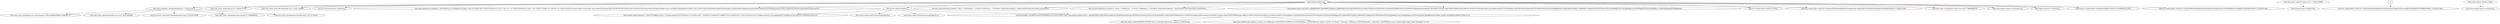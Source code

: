 strict digraph G {
ratio=compress;
"http://stackoverflow.com/" -> "http://stackoverflow.com/";
"http://stackoverflow.com/" -> "http://ajax.googleapis.com/ajax/libs/jquery/1.7.1/jquery.min.js";
"http://stackoverflow.com/" -> "http://cdn.sstatic.net/Js/stub.en.js?v=f79ea677275d";
"http://stackoverflow.com/" -> "http://cdn.sstatic.net/stackoverflow/all.css?v=21e2177a80d8";
"http://stackoverflow.com/" -> "http://b.scorecardresearch.com/beacon.js";
"http://ajax.googleapis.com/ajax/libs/jquery/1.7.1/jquery.min.js" -> "http://cdn.sstatic.net/img/favicons-sprite16.png?v=fddce2e0664fc366fd231694e681377";
"http://stackoverflow.com/" -> "http://pixel.quantserve.com/pixel;r=1878758578;a=p-c1rF4kxgLUzNc;fpan=0;fpa=P0-1946119077-1434373122237;ns=0;ce=1;cm=;je=1;sr=1920x1200x24;enc=n;dst=1;et=1434373153862;tzo=240;ref=;url=http%3A%2F%2Fstackoverflow.com%2F;ogl=type.website%2Cimage.http%3A%2F%2Fcdn%252Esstatic%252Enet%2Fstackoverflow%2Fimg%2Fapple-touch-icon%402%252Epng%3Fv%3Dea71a5211a91%2Ctitle.Stack%20Overflow%2Cdescription.Q%26A%20for%20professional%20and%20enthusiast%20programmers%2Curl.http%3A%2F%2Fstackoverflow%252Ecom%2F";
"http://static.adzerk.net/ados.js" -> "http://engine.adzerk.net/ados?t=1434373153869&request={%22Placements%22:[{%22A%22:22,%22S%22:8277,%22D%22:%22adzerk1518586457%22,%22ATA%22:[17,2221],%22Z%22:45}],%22Keywords%22:%22undefined%22,%22Referrer%22:%22%22,%22IsAsync%22:true}";
"http://stackoverflow.com/" -> "http://b.scorecardresearch.com/b?c1=2&c2=17440561&ns__t=1434373153861&ns_c=UTF-8&c8=Stack%20Overflow&c7=http%3A%2F%2Fstackoverflow.com%2F&c9=";
"http://stackoverflow.com/" -> "http://b.scorecardresearch.com/b2?c1=2&c2=17440561&ns__t=1425137796640&ns_c=UTF-8&c8=Stack%20Overflow&c7=http%3A%2F%2Fstackoverflow.com%2F&c9=";
"http://static.adzerk.net/ados.js" -> "http://static.adzerk.net/Extensions/adFeedback.js";
"http://static.adzerk.net/ados.js" -> "http://static.adzerk.net/Extensions/adFeedback.css";
"http://cdn.sstatic.net/Js/full-anon.en.js?v=c5525e7a9906" -> "http://stackoverflow.com/gps/event";
"http://static.adzerk.net/ados.js" -> "http://view.atdmt.com/MRT/iview/478350399/direct;wi.220;hi.250/01?click=http://engine.adzerk.net/r?e=eyJhdiI6NDM3LCJhdCI6MTcsImJ0IjowLCJjbSI6MjEzNzQ3LCJjaCI6MTE3OCwiY3IiOjcyNTg2OSwiZGkiOiI2MGUxZDI3MzNiODI0MGQxOGI1OGM0YWVhODljNjQzMyIsImRtIjoxLCJmYyI6NzU2MTgxLCJmbCI6NDY5MDk4LCJpcCI6IjEyOC4zMC43OS45IiwibnciOjIyLCJwYyI6MywicHIiOjU3OTMsInJ0IjoyLCJzdCI6ODI3NywidWsiOiJ1ZTEtNTkxMGY0OTQ5ZTg3NGRkMjgzMWU2ZjkxMWE0OGJiMjciLCJ6biI6NDUsInRzIjoxNDI1MTM3NzkwNTEzLCJiZiI6dHJ1ZSwicG4iOiJhZHplcmsxNTE4NTg2NDU3IiwidXIiOm51bGx9&s=Jce3Ee-l-qvPpN6UAnYgMVd-nTE&url=%u";
"http://stackoverflow.com/" -> "http://engine.adzerk.net/i.gif?e=eyJhdiI6NDM3LCJhdCI6MTcsImJ0IjowLCJjbSI6MjEzNzQ3LCJjaCI6MTE3OCwiY3IiOjcyNTg2OSwiZGkiOiI2MGUxZDI3MzNiODI0MGQxOGI1OGM0YWVhODljNjQzMyIsImRtIjoxLCJmYyI6NzU2MTgxLCJmbCI6NDY5MDk4LCJpcCI6IjEyOC4zMC43OS45IiwibnciOjIyLCJwYyI6MywicHIiOjU3OTMsInJ0IjoyLCJzdCI6ODI3NywidWsiOiJ1ZTEtNTkxMGY0OTQ5ZTg3NGRkMjgzMWU2ZjkxMWE0OGJiMjciLCJ6biI6NDUsInRzIjoxNDI1MTM3NzkwNTEzLCJiZiI6dHJ1ZSwicG4iOiJhZHplcmsxNTE4NTg2NDU3IiwiZnEiOjF9&s=Y-X32WvjBfDgicq6FPTyWq9TvgM";
"http://stackoverflow.com/" -> "http://clc.stackoverflow.com/j/p?d=hireme";
"http://ajax.googleapis.com/ajax/libs/jquery/1.7.1/jquery.min.js" -> "http://cdn.sstatic.net/clc/styles/jobs.min.css?v=202e16fd8420";
"http://stackoverflow.com/" -> "http://clc.stackoverflow.com/j/i?an=Y5pzpLi0WfGSBwMQMDEyMLMyMjAxsDMCeRxgIYYjHUwM3nqSNxL0F9gzgWUZuRiA8h0NWMVz--Z7cNq1tFr-BAA";
"a" -> "http://clc.stackoverflow.com/j/i?an=Y5pzpLi0WfGSBwMQMDEyMLMyMjAxsDMCeRxgIYYjHUwieeeqSNxL0F9gzgWUZuRiA8h0NWMVz--Z7cNq1tFr-BAA";
"http://stackoverflow.com/" -> "http://cdn.sstatic.net/img/share-sprite-new.svg?v=7966d6d82b78";
"http://stackoverflow.com/" -> "http://static.adzerk.net/ados.js";
"http://stackoverflow.com/" -> "http://www.google-analytics.com/analytics.js";
"http://stackoverflow.com/" -> "http://edge.quantserve.com/quant.js";
"http://stackoverflow.com/" -> "http://b.scorecardresearch.com/beacon.js";
"http://ajax.googleapis.com/ajax/libs/jquery/1.7.1/jquery.min.js" -> "http://cdn.sstatic.net/stackoverflow/img/sprites.svg?v=1bc6a0c03b68";
"http://ajax.googleapis.com/ajax/libs/jquery/1.7.1/jquery.min.js" -> "http://cdn.sstatic.net/Img/mini-hero-bg.png?v=7f269bbbdb22";
"http://ajax.googleapis.com/ajax/libs/jquery/1.7.1/jquery.min.js" -> "http://cdn.sstatic.net/Img/sprite-herobox.png?v=d173774f3a9f";
"http://ajax.googleapis.com/ajax/libs/jquery/1.7.1/jquery.min.js" -> "http://cdn.sstatic.net/img/favicons-sprite16.png?v=fddce2e0664fc366fd231694e681377";
"http://view.atdmt.com/MRT/iview/478350399/direct;wi.220;hi.250/01?click=http://engine.adzerk.net/r?e=eyJhdiI6NDM3LCJhdCI6MTcsImJ0IjowLCJjbSI6MjEzNzQ3LCJjaCI6MTE3OCwiY3IiOjcyNTg2OSwiZGkiOiI2MGUxZDI3MzNiODI0MGQxOGI1OGM0YWVhODljNjQzMyIsImRtIjoxLCJmYyI6NzU2MTgxLCJmbCI6NDY5MDk4LCJpcCI6IjEyOC4zMC43OS45IiwibnciOjIyLCJwYyI6MywicHIiOjU3OTMsInJ0IjoyLCJzdCI6ODI3NywidWsiOiJ1ZTEtNTkxMGY0OTQ5ZTg3NGRkMjgzMWU2ZjkxMWE0OGJiMjciLCJ6biI6NDUsInRzIjoxNDI1MTM3NzkwNTEzLCJiZiI6dHJ1ZSwicG4iOiJhZHplcmsxNTE4NTg2NDU3IiwidXIiOm51bGx9&s=Jce3Ee-l-qvPpN6UAnYgMVd-nTE&url=%u" -> "http://cdn.atdmt.com/ds/NMMRTRUMTCRF/141212_StaticRebuild/websites_manage_ft_220x250.gif";
"http://view.atdmt.com/MRT/iview/478350399/direct;wi.220;hi.250/01?click=http://engine.adzerk.net/r?e=eyJhdiI6NDM3LCJhdCI6MTcsImJ0IjowLCJjbSI6MjEzNzQ3LCJjaCI6MTE3OCwiY3IiOjcyNTg2OSwiZGkiOiI2MGUxZDI3MzNiODI0MGQxOGI1OGM0YWVhODljNjQzMyIsImRtIjoxLCJmYyI6NzU2MTgxLCJmbCI6NDY5MDk4LCJpcCI6IjEyOC4zMC43OS45IiwibnciOjIyLCJwYyI6MywicHIiOjU3OTMsInJ0IjoyLCJzdCI6ODI3NywidWsiOiJ1ZTEtNTkxMGY0OTQ5ZTg3NGRkMjgzMWU2ZjkxMWE0OGJiMjciLCJ6biI6NDUsInRzIjoxNDI1MTM3NzkwNTEzLCJiZiI6dHJ1ZSwicG4iOiJhZHplcmsxNTE4NTg2NDU3IiwidXIiOm51bGx9&s=Jce3Ee-l-qvPpN6UAnYgMVd-nTE&url=%u" -> "https://cdn.doubleverify.com/dvtp_src.js?ctx=2111880&cmp=RUMTCRF01833MRT&sid=478350399&plc=478350399&num=&adid=&advid=1611&adsrv=2&region=30&btreg=478350399&btadsrv=atdmt&crt=344797862&crtname=&chnl=&unit=&pid=&uid=&dvtagver=6.1.src";
"http://stackoverflow.com/" -> "http://careers.stackoverflow.com/gethired/i/qKJITU4y8AV-q2Ub3BmKkcW-2yFdC";
"http://static.adzerk.net/ados.js?blah" -> "http://www.google-anlytics.com/analyti.js"[color=red];
"http://stackoverflow.com/" -> "http://clc.stackoverflow.com/j/i?an=Y5pzpLi0WfGSBwMQMDEyMLMyMjAxsDMCeRxgIYYjHUwM3nqiddddSNxL0F9gzgWUZuRiA8h0NWMVz--Z7cNq1tFr-BAA"[color=red];
}
